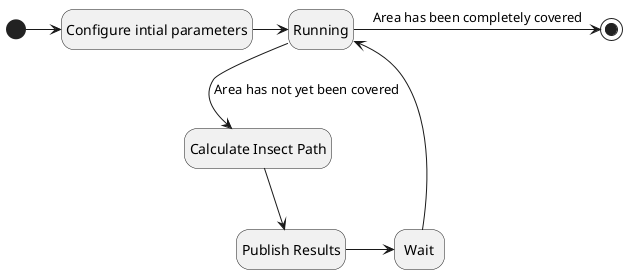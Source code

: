@startuml
hide empty description
state "Configure intial parameters" as config
state "Calculate Insect Path" as calc
state "Publish Results" as pub
[*] -right-> config
config -right-> Running
Running -down-> calc : Area has not yet been covered
calc --> pub
pub -right-> Wait
Wait --> Running
Running -right-> [*] : Area has been completely covered
@enduml
